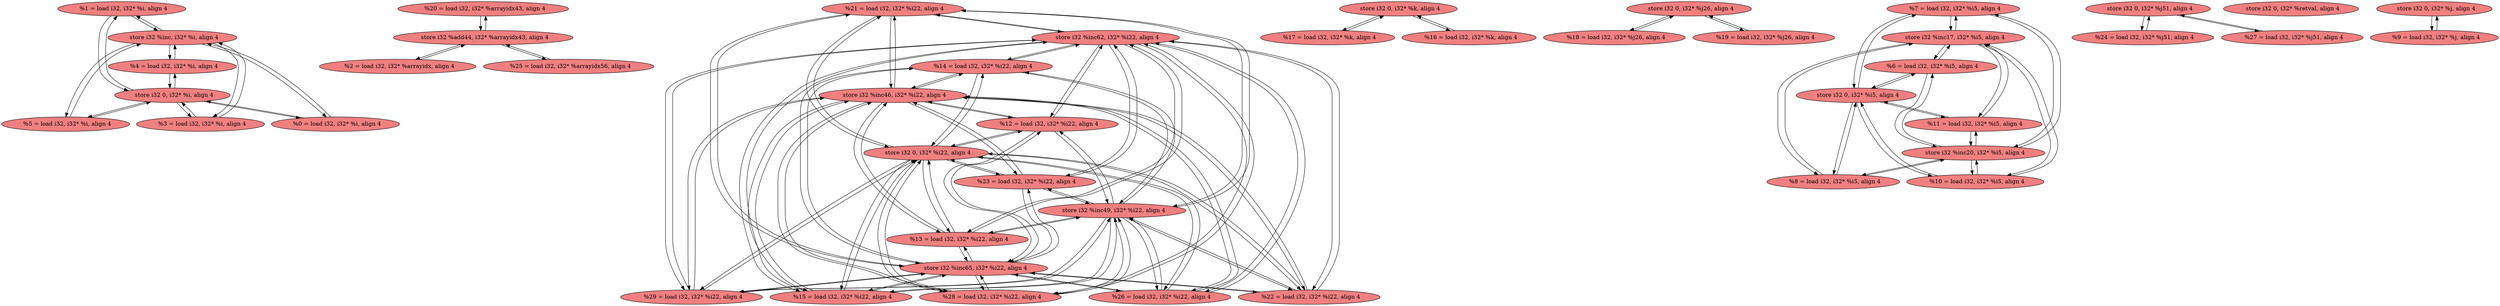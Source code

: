 
digraph G {


node44 [fillcolor=lightcoral,label="  %1 = load i32, i32* %i, align 4",shape=ellipse,style=filled ]
node43 [fillcolor=lightcoral,label="  %20 = load i32, i32* %arrayidx43, align 4",shape=ellipse,style=filled ]
node45 [fillcolor=lightcoral,label="  %21 = load i32, i32* %i22, align 4",shape=ellipse,style=filled ]
node42 [fillcolor=lightcoral,label="  %28 = load i32, i32* %i22, align 4",shape=ellipse,style=filled ]
node39 [fillcolor=lightcoral,label="  %15 = load i32, i32* %i22, align 4",shape=ellipse,style=filled ]
node37 [fillcolor=lightcoral,label="  store i32 0, i32* %k, align 4",shape=ellipse,style=filled ]
node9 [fillcolor=lightcoral,label="  store i32 0, i32* %j26, align 4",shape=ellipse,style=filled ]
node36 [fillcolor=lightcoral,label="  %29 = load i32, i32* %i22, align 4",shape=ellipse,style=filled ]
node23 [fillcolor=lightcoral,label="  %2 = load i32, i32* %arrayidx, align 4",shape=ellipse,style=filled ]
node7 [fillcolor=lightcoral,label="  %5 = load i32, i32* %i, align 4",shape=ellipse,style=filled ]
node6 [fillcolor=lightcoral,label="  %7 = load i32, i32* %i5, align 4",shape=ellipse,style=filled ]
node14 [fillcolor=lightcoral,label="  %10 = load i32, i32* %i5, align 4",shape=ellipse,style=filled ]
node1 [fillcolor=lightcoral,label="  %26 = load i32, i32* %i22, align 4",shape=ellipse,style=filled ]
node13 [fillcolor=lightcoral,label="  store i32 0, i32* %j51, align 4",shape=ellipse,style=filled ]
node41 [fillcolor=lightcoral,label="  %22 = load i32, i32* %i22, align 4",shape=ellipse,style=filled ]
node12 [fillcolor=lightcoral,label="  store i32 %inc, i32* %i, align 4",shape=ellipse,style=filled ]
node40 [fillcolor=lightcoral,label="  %18 = load i32, i32* %j26, align 4",shape=ellipse,style=filled ]
node32 [fillcolor=lightcoral,label="  store i32 0, i32* %retval, align 4",shape=ellipse,style=filled ]
node3 [fillcolor=lightcoral,label="  %24 = load i32, i32* %j51, align 4",shape=ellipse,style=filled ]
node5 [fillcolor=lightcoral,label="  %3 = load i32, i32* %i, align 4",shape=ellipse,style=filled ]
node11 [fillcolor=lightcoral,label="  store i32 0, i32* %j, align 4",shape=ellipse,style=filled ]
node24 [fillcolor=lightcoral,label="  %0 = load i32, i32* %i, align 4",shape=ellipse,style=filled ]
node0 [fillcolor=lightcoral,label="  store i32 %inc62, i32* %i22, align 4",shape=ellipse,style=filled ]
node15 [fillcolor=lightcoral,label="  %13 = load i32, i32* %i22, align 4",shape=ellipse,style=filled ]
node8 [fillcolor=lightcoral,label="  %8 = load i32, i32* %i5, align 4",shape=ellipse,style=filled ]
node16 [fillcolor=lightcoral,label="  %9 = load i32, i32* %j, align 4",shape=ellipse,style=filled ]
node27 [fillcolor=lightcoral,label="  store i32 %inc65, i32* %i22, align 4",shape=ellipse,style=filled ]
node17 [fillcolor=lightcoral,label="  %4 = load i32, i32* %i, align 4",shape=ellipse,style=filled ]
node31 [fillcolor=lightcoral,label="  store i32 %add44, i32* %arrayidx43, align 4",shape=ellipse,style=filled ]
node18 [fillcolor=lightcoral,label="  store i32 %inc17, i32* %i5, align 4",shape=ellipse,style=filled ]
node4 [fillcolor=lightcoral,label="  %23 = load i32, i32* %i22, align 4",shape=ellipse,style=filled ]
node19 [fillcolor=lightcoral,label="  store i32 %inc20, i32* %i5, align 4",shape=ellipse,style=filled ]
node26 [fillcolor=lightcoral,label="  %19 = load i32, i32* %j26, align 4",shape=ellipse,style=filled ]
node20 [fillcolor=lightcoral,label="  store i32 0, i32* %i5, align 4",shape=ellipse,style=filled ]
node29 [fillcolor=lightcoral,label="  %12 = load i32, i32* %i22, align 4",shape=ellipse,style=filled ]
node21 [fillcolor=lightcoral,label="  %17 = load i32, i32* %k, align 4",shape=ellipse,style=filled ]
node35 [fillcolor=lightcoral,label="  store i32 %inc49, i32* %i22, align 4",shape=ellipse,style=filled ]
node22 [fillcolor=lightcoral,label="  store i32 0, i32* %i, align 4",shape=ellipse,style=filled ]
node38 [fillcolor=lightcoral,label="  %14 = load i32, i32* %i22, align 4",shape=ellipse,style=filled ]
node33 [fillcolor=lightcoral,label="  %11 = load i32, i32* %i5, align 4",shape=ellipse,style=filled ]
node2 [fillcolor=lightcoral,label="  %25 = load i32, i32* %arrayidx56, align 4",shape=ellipse,style=filled ]
node25 [fillcolor=lightcoral,label="  %16 = load i32, i32* %k, align 4",shape=ellipse,style=filled ]
node28 [fillcolor=lightcoral,label="  store i32 0, i32* %i22, align 4",shape=ellipse,style=filled ]
node30 [fillcolor=lightcoral,label="  %27 = load i32, i32* %j51, align 4",shape=ellipse,style=filled ]
node10 [fillcolor=lightcoral,label="  %6 = load i32, i32* %i5, align 4",shape=ellipse,style=filled ]
node34 [fillcolor=lightcoral,label="  store i32 %inc46, i32* %i22, align 4",shape=ellipse,style=filled ]

node36->node27 [ ]
node36->node0 [ ]
node0->node36 [ ]
node2->node31 [ ]
node0->node42 [ ]
node31->node2 [ ]
node44->node22 [ ]
node28->node1 [ ]
node28->node42 [ ]
node8->node19 [ ]
node19->node8 [ ]
node18->node10 [ ]
node24->node12 [ ]
node35->node38 [ ]
node7->node22 [ ]
node20->node6 [ ]
node12->node44 [ ]
node36->node34 [ ]
node7->node12 [ ]
node22->node7 [ ]
node45->node0 [ ]
node0->node4 [ ]
node12->node5 [ ]
node0->node38 [ ]
node41->node35 [ ]
node18->node14 [ ]
node14->node19 [ ]
node9->node40 [ ]
node35->node45 [ ]
node12->node24 [ ]
node34->node39 [ ]
node19->node14 [ ]
node27->node39 [ ]
node5->node22 [ ]
node15->node0 [ ]
node37->node25 [ ]
node14->node18 [ ]
node39->node28 [ ]
node38->node35 [ ]
node28->node39 [ ]
node23->node31 [ ]
node1->node34 [ ]
node1->node27 [ ]
node10->node20 [ ]
node27->node38 [ ]
node28->node38 [ ]
node15->node34 [ ]
node42->node28 [ ]
node4->node0 [ ]
node22->node44 [ ]
node4->node28 [ ]
node14->node20 [ ]
node35->node15 [ ]
node15->node35 [ ]
node12->node7 [ ]
node1->node28 [ ]
node38->node27 [ ]
node28->node45 [ ]
node44->node12 [ ]
node22->node5 [ ]
node28->node15 [ ]
node9->node26 [ ]
node28->node4 [ ]
node21->node37 [ ]
node15->node28 [ ]
node4->node35 [ ]
node0->node41 [ ]
node5->node12 [ ]
node29->node35 [ ]
node0->node15 [ ]
node6->node20 [ ]
node20->node14 [ ]
node37->node21 [ ]
node33->node18 [ ]
node17->node22 [ ]
node27->node36 [ ]
node41->node28 [ ]
node13->node30 [ ]
node40->node9 [ ]
node42->node0 [ ]
node35->node29 [ ]
node34->node29 [ ]
node20->node33 [ ]
node34->node15 [ ]
node18->node33 [ ]
node41->node0 [ ]
node42->node27 [ ]
node31->node23 [ ]
node0->node29 [ ]
node29->node0 [ ]
node22->node24 [ ]
node24->node22 [ ]
node19->node33 [ ]
node36->node35 [ ]
node28->node36 [ ]
node18->node8 [ ]
node45->node28 [ ]
node28->node41 [ ]
node13->node3 [ ]
node33->node19 [ ]
node27->node15 [ ]
node20->node8 [ ]
node39->node0 [ ]
node8->node20 [ ]
node29->node28 [ ]
node29->node27 [ ]
node19->node6 [ ]
node27->node29 [ ]
node19->node10 [ ]
node35->node39 [ ]
node34->node36 [ ]
node38->node28 [ ]
node10->node19 [ ]
node38->node0 [ ]
node16->node11 [ ]
node11->node16 [ ]
node0->node45 [ ]
node0->node39 [ ]
node18->node6 [ ]
node29->node34 [ ]
node39->node27 [ ]
node36->node28 [ ]
node6->node18 [ ]
node8->node18 [ ]
node33->node20 [ ]
node38->node34 [ ]
node3->node13 [ ]
node26->node9 [ ]
node39->node35 [ ]
node15->node27 [ ]
node10->node18 [ ]
node6->node19 [ ]
node22->node17 [ ]
node43->node31 [ ]
node45->node34 [ ]
node35->node42 [ ]
node34->node45 [ ]
node12->node17 [ ]
node45->node35 [ ]
node45->node27 [ ]
node34->node41 [ ]
node17->node12 [ ]
node41->node34 [ ]
node34->node1 [ ]
node35->node41 [ ]
node4->node34 [ ]
node35->node4 [ ]
node34->node42 [ ]
node27->node42 [ ]
node31->node43 [ ]
node42->node34 [ ]
node41->node27 [ ]
node27->node1 [ ]
node27->node41 [ ]
node35->node1 [ ]
node1->node35 [ ]
node20->node10 [ ]
node34->node4 [ ]
node25->node37 [ ]
node34->node38 [ ]
node42->node35 [ ]
node28->node29 [ ]
node4->node27 [ ]
node35->node36 [ ]
node30->node13 [ ]
node27->node4 [ ]
node27->node45 [ ]
node1->node0 [ ]
node39->node34 [ ]
node0->node1 [ ]


}
